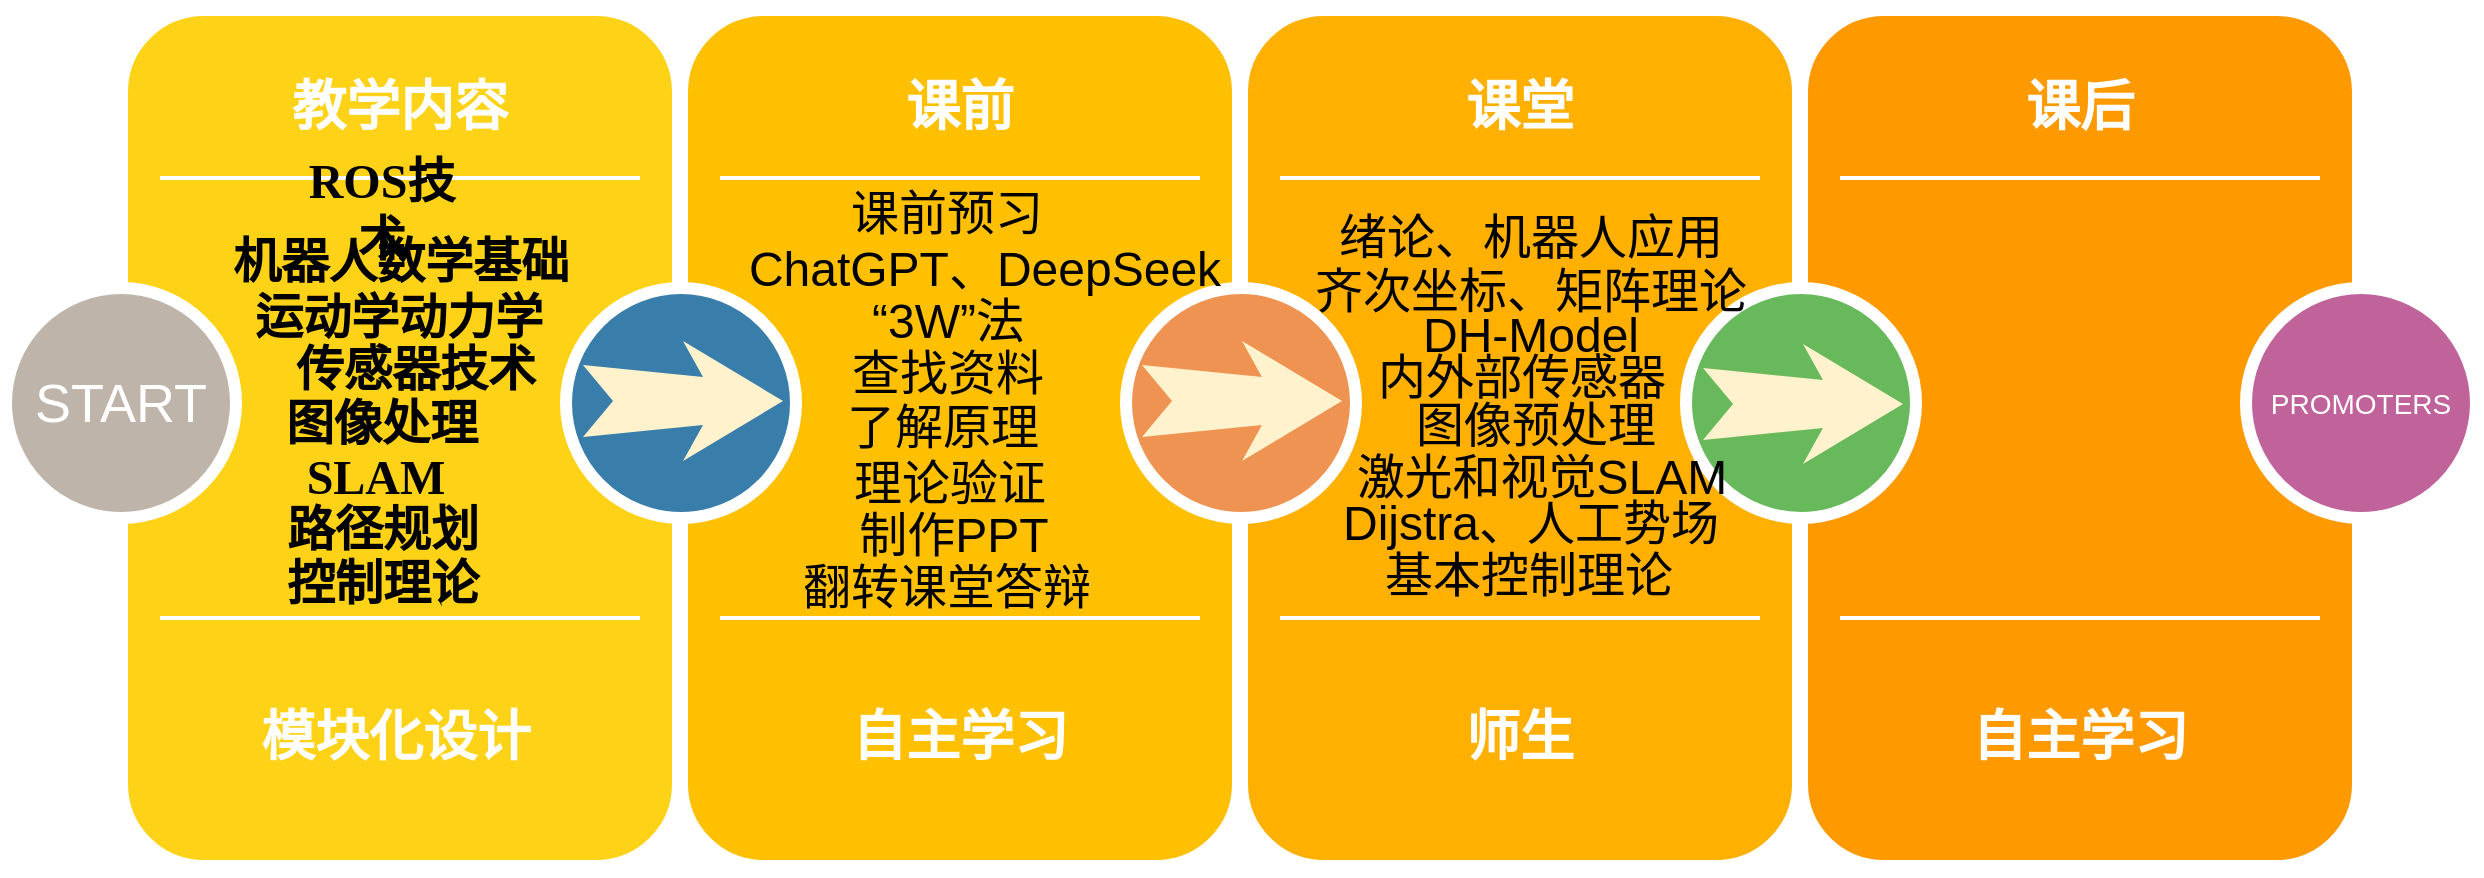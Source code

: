 <mxfile version="26.0.14">
  <diagram name="Page-1" id="12e1b939-464a-85fe-373e-61e167be1490">
    <mxGraphModel dx="1360" dy="786" grid="1" gridSize="10" guides="1" tooltips="1" connect="1" arrows="1" fold="1" page="1" pageScale="1.5" pageWidth="1169" pageHeight="826" background="none" math="0" shadow="0">
      <root>
        <mxCell id="0" />
        <mxCell id="1" parent="0" />
        <mxCell id="60da8b9f42644d3a-2" value="" style="whiteSpace=wrap;html=1;rounded=1;shadow=0;strokeWidth=8;fontSize=20;align=center;fillColor=#FED217;strokeColor=#FFFFFF;" parent="1" vertex="1">
          <mxGeometry x="316" y="405" width="280" height="430" as="geometry" />
        </mxCell>
        <mxCell id="60da8b9f42644d3a-3" value="教学内容" style="text;html=1;strokeColor=none;fillColor=none;align=center;verticalAlign=middle;whiteSpace=wrap;rounded=0;shadow=0;fontSize=27;fontColor=#FFFFFF;fontStyle=1" parent="1" vertex="1">
          <mxGeometry x="316" y="425" width="280" height="60" as="geometry" />
        </mxCell>
        <mxCell id="60da8b9f42644d3a-4" value="模块化设计" style="text;html=1;strokeColor=none;fillColor=none;align=center;verticalAlign=middle;whiteSpace=wrap;rounded=0;shadow=0;fontSize=27;fontColor=#FFFFFF;fontFamily=Helvetica;fontStyle=1;" parent="1" vertex="1">
          <mxGeometry x="374" y="742.5" width="160" height="55" as="geometry" />
        </mxCell>
        <mxCell id="60da8b9f42644d3a-6" value="" style="line;strokeWidth=2;html=1;rounded=0;shadow=0;fontSize=27;align=center;fillColor=none;strokeColor=#FFFFFF;" parent="1" vertex="1">
          <mxGeometry x="336" y="485" width="240" height="10" as="geometry" />
        </mxCell>
        <mxCell id="60da8b9f42644d3a-7" value="" style="line;strokeWidth=2;html=1;rounded=0;shadow=0;fontSize=27;align=center;fillColor=none;strokeColor=#FFFFFF;" parent="1" vertex="1">
          <mxGeometry x="336" y="705" width="240" height="10" as="geometry" />
        </mxCell>
        <mxCell id="60da8b9f42644d3a-8" value="START" style="ellipse;whiteSpace=wrap;html=1;rounded=0;shadow=0;strokeWidth=6;fontSize=27;align=center;fillColor=#BFB4A9;strokeColor=#FFFFFF;fontColor=#FFFFFF;" parent="1" vertex="1">
          <mxGeometry x="259" y="545" width="115" height="115" as="geometry" />
        </mxCell>
        <mxCell id="60da8b9f42644d3a-17" value="" style="whiteSpace=wrap;html=1;rounded=1;shadow=0;strokeWidth=8;fontSize=20;align=center;fillColor=#FFC001;strokeColor=#FFFFFF;" parent="1" vertex="1">
          <mxGeometry x="596" y="405" width="280" height="430" as="geometry" />
        </mxCell>
        <mxCell id="60da8b9f42644d3a-18" value="课前" style="text;html=1;strokeColor=none;fillColor=none;align=center;verticalAlign=middle;whiteSpace=wrap;rounded=0;shadow=0;fontSize=27;fontColor=#FFFFFF;fontStyle=1;fontFamily=Helvetica;" parent="1" vertex="1">
          <mxGeometry x="596" y="425" width="280" height="60" as="geometry" />
        </mxCell>
        <mxCell id="60da8b9f42644d3a-19" value="自主学习" style="text;html=1;strokeColor=none;fillColor=none;align=center;verticalAlign=middle;whiteSpace=wrap;rounded=0;shadow=0;fontSize=27;fontColor=#FFFFFF;fontFamily=Helvetica;fontStyle=1;" parent="1" vertex="1">
          <mxGeometry x="596" y="725" width="280" height="90" as="geometry" />
        </mxCell>
        <mxCell id="60da8b9f42644d3a-20" value="" style="line;strokeWidth=2;html=1;rounded=0;shadow=0;fontSize=27;align=center;fillColor=none;strokeColor=#FFFFFF;" parent="1" vertex="1">
          <mxGeometry x="616" y="485" width="240" height="10" as="geometry" />
        </mxCell>
        <mxCell id="60da8b9f42644d3a-21" value="" style="line;strokeWidth=2;html=1;rounded=0;shadow=0;fontSize=27;align=center;fillColor=none;strokeColor=#FFFFFF;" parent="1" vertex="1">
          <mxGeometry x="616" y="705" width="240" height="10" as="geometry" />
        </mxCell>
        <mxCell id="60da8b9f42644d3a-22" value="" style="ellipse;whiteSpace=wrap;html=1;rounded=0;shadow=0;strokeWidth=6;fontSize=14;align=center;fillColor=#397DAA;strokeColor=#FFFFFF;fontColor=#FFFFFF;" parent="1" vertex="1">
          <mxGeometry x="539" y="545" width="115" height="115" as="geometry" />
        </mxCell>
        <mxCell id="60da8b9f42644d3a-24" value="" style="whiteSpace=wrap;html=1;rounded=1;shadow=0;strokeWidth=8;fontSize=20;align=center;fillColor=#FFB001;strokeColor=#FFFFFF;" parent="1" vertex="1">
          <mxGeometry x="876" y="405" width="280" height="430" as="geometry" />
        </mxCell>
        <mxCell id="60da8b9f42644d3a-25" value="课堂" style="text;html=1;strokeColor=none;fillColor=none;align=center;verticalAlign=middle;whiteSpace=wrap;rounded=0;shadow=0;fontSize=27;fontColor=#FFFFFF;fontStyle=1;fontFamily=Helvetica;" parent="1" vertex="1">
          <mxGeometry x="876" y="425" width="280" height="60" as="geometry" />
        </mxCell>
        <mxCell id="60da8b9f42644d3a-26" value="&lt;div&gt;师生&lt;/div&gt;" style="text;html=1;strokeColor=none;fillColor=none;align=center;verticalAlign=middle;whiteSpace=wrap;rounded=0;shadow=0;fontSize=27;fontColor=#FFFFFF;fontFamily=Helvetica;fontStyle=1;" parent="1" vertex="1">
          <mxGeometry x="876" y="725" width="280" height="90" as="geometry" />
        </mxCell>
        <mxCell id="60da8b9f42644d3a-27" value="" style="line;strokeWidth=2;html=1;rounded=0;shadow=0;fontSize=27;align=center;fillColor=none;strokeColor=#FFFFFF;" parent="1" vertex="1">
          <mxGeometry x="896" y="485" width="240" height="10" as="geometry" />
        </mxCell>
        <mxCell id="60da8b9f42644d3a-28" value="" style="line;strokeWidth=2;html=1;rounded=0;shadow=0;fontSize=27;align=center;fillColor=none;strokeColor=#FFFFFF;" parent="1" vertex="1">
          <mxGeometry x="896" y="705" width="240" height="10" as="geometry" />
        </mxCell>
        <mxCell id="60da8b9f42644d3a-29" value="" style="ellipse;whiteSpace=wrap;html=1;rounded=0;shadow=0;strokeWidth=6;fontSize=14;align=center;fillColor=#EF9353;strokeColor=#FFFFFF;fontColor=#FFFFFF;" parent="1" vertex="1">
          <mxGeometry x="819" y="545" width="115" height="115" as="geometry" />
        </mxCell>
        <mxCell id="60da8b9f42644d3a-30" value="" style="html=1;shadow=0;dashed=0;align=center;verticalAlign=middle;shape=mxgraph.arrows2.stylisedArrow;dy=0.6;dx=40;notch=15;feather=0.4;rounded=0;strokeWidth=1;fontSize=27;strokeColor=none;fillColor=#fff2cc;" parent="1" vertex="1">
          <mxGeometry x="547.5" y="571.5" width="100" height="60" as="geometry" />
        </mxCell>
        <mxCell id="60da8b9f42644d3a-31" value="" style="whiteSpace=wrap;html=1;rounded=1;shadow=0;strokeWidth=8;fontSize=20;align=center;fillColor=#FE9900;strokeColor=#FFFFFF;" parent="1" vertex="1">
          <mxGeometry x="1156" y="405" width="280" height="430" as="geometry" />
        </mxCell>
        <mxCell id="60da8b9f42644d3a-32" value="课后" style="text;html=1;strokeColor=none;fillColor=none;align=center;verticalAlign=middle;whiteSpace=wrap;rounded=0;shadow=0;fontSize=27;fontColor=#FFFFFF;fontStyle=1;fontFamily=Helvetica;" parent="1" vertex="1">
          <mxGeometry x="1156" y="425" width="280" height="60" as="geometry" />
        </mxCell>
        <mxCell id="60da8b9f42644d3a-34" value="" style="line;strokeWidth=2;html=1;rounded=0;shadow=0;fontSize=27;align=center;fillColor=none;strokeColor=#FFFFFF;" parent="1" vertex="1">
          <mxGeometry x="1176" y="485" width="240" height="10" as="geometry" />
        </mxCell>
        <mxCell id="60da8b9f42644d3a-35" value="" style="line;strokeWidth=2;html=1;rounded=0;shadow=0;fontSize=27;align=center;fillColor=none;strokeColor=#FFFFFF;" parent="1" vertex="1">
          <mxGeometry x="1176" y="705" width="240" height="10" as="geometry" />
        </mxCell>
        <mxCell id="60da8b9f42644d3a-36" value="" style="ellipse;whiteSpace=wrap;html=1;rounded=0;shadow=0;strokeWidth=6;fontSize=14;align=center;fillColor=#68B85C;strokeColor=#FFFFFF;fontColor=#FFFFFF;" parent="1" vertex="1">
          <mxGeometry x="1099" y="545" width="115" height="115" as="geometry" />
        </mxCell>
        <mxCell id="60da8b9f42644d3a-37" value="" style="html=1;shadow=0;dashed=0;align=center;verticalAlign=middle;shape=mxgraph.arrows2.stylisedArrow;dy=0.6;dx=40;notch=15;feather=0.4;rounded=0;strokeWidth=1;fontSize=27;strokeColor=none;fillColor=#fff2cc;" parent="1" vertex="1">
          <mxGeometry x="1107.5" y="573" width="100" height="60" as="geometry" />
        </mxCell>
        <mxCell id="60da8b9f42644d3a-38" value="PROMOTERS" style="ellipse;whiteSpace=wrap;html=1;rounded=0;shadow=0;strokeWidth=6;fontSize=14;align=center;fillColor=#BF639A;strokeColor=#FFFFFF;fontColor=#FFFFFF;" parent="1" vertex="1">
          <mxGeometry x="1379" y="545" width="115" height="115" as="geometry" />
        </mxCell>
        <mxCell id="tgMOHPeQEeQDc_9SaDGB-15" value="自主学习" style="text;html=1;strokeColor=none;fillColor=none;align=center;verticalAlign=middle;whiteSpace=wrap;rounded=0;shadow=0;fontSize=27;fontColor=#FFFFFF;fontFamily=Helvetica;fontStyle=1;" vertex="1" parent="1">
          <mxGeometry x="1156" y="725" width="280" height="90" as="geometry" />
        </mxCell>
        <mxCell id="tgMOHPeQEeQDc_9SaDGB-16" value="" style="html=1;shadow=0;dashed=0;align=center;verticalAlign=middle;shape=mxgraph.arrows2.stylisedArrow;dy=0.6;dx=40;notch=15;feather=0.4;rounded=0;strokeWidth=1;fontSize=27;strokeColor=none;fillColor=#fff2cc;" vertex="1" parent="1">
          <mxGeometry x="827" y="571.5" width="100" height="60" as="geometry" />
        </mxCell>
        <mxCell id="tgMOHPeQEeQDc_9SaDGB-37" value="" style="group" vertex="1" connectable="0" parent="1">
          <mxGeometry x="360.5" y="495.5" width="191" height="215" as="geometry" />
        </mxCell>
        <mxCell id="tgMOHPeQEeQDc_9SaDGB-3" value="&lt;span style=&quot;font-family: 宋体; text-align: justify;&quot;&gt;ROS技术&lt;/span&gt;" style="rounded=0;whiteSpace=wrap;html=1;fontSize=24;strokeColor=none;rotation=0;opacity=0;fontStyle=1" vertex="1" parent="tgMOHPeQEeQDc_9SaDGB-37">
          <mxGeometry x="37.768" width="98.198" height="20" as="geometry" />
        </mxCell>
        <mxCell id="tgMOHPeQEeQDc_9SaDGB-4" value="&lt;span style=&quot;font-family: 宋体; text-align: justify;&quot;&gt;机器人&lt;/span&gt;&lt;span style=&quot;font-family: 宋体; text-align: justify; background-color: transparent; color: light-dark(rgb(0, 0, 0), rgb(255, 255, 255));&quot;&gt;数学基础&lt;/span&gt;" style="rounded=0;whiteSpace=wrap;html=1;fontSize=24;strokeColor=none;opacity=0;fontStyle=1" vertex="1" parent="tgMOHPeQEeQDc_9SaDGB-37">
          <mxGeometry y="9" width="191" height="55" as="geometry" />
        </mxCell>
        <mxCell id="tgMOHPeQEeQDc_9SaDGB-5" value="&lt;span style=&quot;font-family: 宋体; text-align: justify;&quot;&gt;运动学&lt;/span&gt;&lt;span style=&quot;font-family: 宋体; text-align: justify; background-color: transparent; color: light-dark(rgb(0, 0, 0), rgb(255, 255, 255));&quot;&gt;动力学&lt;/span&gt;" style="rounded=0;whiteSpace=wrap;html=1;fontSize=24;strokeColor=none;opacity=0;fontStyle=1" vertex="1" parent="tgMOHPeQEeQDc_9SaDGB-37">
          <mxGeometry x="11.87" y="44" width="167.26" height="40" as="geometry" />
        </mxCell>
        <mxCell id="tgMOHPeQEeQDc_9SaDGB-6" value="&lt;span style=&quot;font-family: 宋体; text-align: justify;&quot;&gt;传感器技术&lt;/span&gt;" style="rounded=0;whiteSpace=wrap;html=1;fontSize=24;strokeColor=none;rotation=0;opacity=0;fontStyle=1" vertex="1" parent="tgMOHPeQEeQDc_9SaDGB-37">
          <mxGeometry x="33.992" y="81" width="139.743" height="19.31" as="geometry" />
        </mxCell>
        <mxCell id="tgMOHPeQEeQDc_9SaDGB-7" value="&lt;span style=&quot;font-family: 宋体; text-align: justify;&quot;&gt;图像处理&lt;/span&gt;" style="rounded=0;whiteSpace=wrap;html=1;fontSize=24;strokeColor=none;rotation=0;opacity=0;fontStyle=1" vertex="1" parent="tgMOHPeQEeQDc_9SaDGB-37">
          <mxGeometry x="32.912" y="100" width="107.91" height="35" as="geometry" />
        </mxCell>
        <mxCell id="tgMOHPeQEeQDc_9SaDGB-8" value="&lt;span style=&quot;font-family: 宋体; text-align: justify;&quot;&gt;路径规划&lt;/span&gt;" style="rounded=0;whiteSpace=wrap;html=1;fontSize=24;strokeColor=none;opacity=0;fontStyle=1" vertex="1" parent="tgMOHPeQEeQDc_9SaDGB-37">
          <mxGeometry x="32.912" y="158" width="108.989" height="25" as="geometry" />
        </mxCell>
        <mxCell id="tgMOHPeQEeQDc_9SaDGB-9" value="&lt;span style=&quot;font-family: 宋体; text-align: justify;&quot;&gt;控制理论&lt;/span&gt;" style="rounded=0;whiteSpace=wrap;html=1;fontSize=24;strokeColor=none;rotation=0;opacity=0;fontStyle=1" vertex="1" parent="tgMOHPeQEeQDc_9SaDGB-37">
          <mxGeometry x="33.992" y="180" width="106.831" height="35" as="geometry" />
        </mxCell>
        <mxCell id="tgMOHPeQEeQDc_9SaDGB-10" value="&lt;span style=&quot;font-family: 宋体; text-align: justify;&quot;&gt;SLAM&lt;/span&gt;" style="rounded=0;whiteSpace=wrap;html=1;fontSize=24;strokeColor=none;opacity=0;fontStyle=1" vertex="1" parent="tgMOHPeQEeQDc_9SaDGB-37">
          <mxGeometry x="37.768" y="134" width="91.723" height="20" as="geometry" />
        </mxCell>
        <mxCell id="tgMOHPeQEeQDc_9SaDGB-38" value="" style="group" vertex="1" connectable="0" parent="1">
          <mxGeometry x="628" y="488" width="241" height="228" as="geometry" />
        </mxCell>
        <mxCell id="tgMOHPeQEeQDc_9SaDGB-17" value="课前预习" style="text;html=1;align=center;verticalAlign=middle;whiteSpace=wrap;rounded=0;fontSize=24;rotation=0;direction=west;fontStyle=0" vertex="1" parent="tgMOHPeQEeQDc_9SaDGB-38">
          <mxGeometry x="49" width="105" height="40" as="geometry" />
        </mxCell>
        <mxCell id="tgMOHPeQEeQDc_9SaDGB-18" value="ChatGPT、DeepSeek" style="text;html=1;align=center;verticalAlign=middle;whiteSpace=wrap;rounded=0;rotation=0;fontSize=24;direction=west;" vertex="1" parent="tgMOHPeQEeQDc_9SaDGB-38">
          <mxGeometry y="10" width="241" height="75" as="geometry" />
        </mxCell>
        <mxCell id="tgMOHPeQEeQDc_9SaDGB-19" value="“3W”法" style="text;html=1;align=center;verticalAlign=middle;whiteSpace=wrap;rounded=0;rotation=0;fontSize=24;direction=west;fontStyle=0" vertex="1" parent="tgMOHPeQEeQDc_9SaDGB-38">
          <mxGeometry x="23.5" y="56" width="156" height="36" as="geometry" />
        </mxCell>
        <mxCell id="tgMOHPeQEeQDc_9SaDGB-20" value="翻转课堂答辩" style="text;html=1;align=center;verticalAlign=middle;whiteSpace=wrap;rounded=0;fontSize=24;rotation=0;direction=west;fontStyle=0" vertex="1" parent="tgMOHPeQEeQDc_9SaDGB-38">
          <mxGeometry x="22.14" y="186" width="158.72" height="42" as="geometry" />
        </mxCell>
        <mxCell id="tgMOHPeQEeQDc_9SaDGB-21" value="了解原理" style="text;html=1;align=center;verticalAlign=middle;whiteSpace=wrap;rounded=0;fontSize=24;rotation=0;direction=west;fontStyle=0" vertex="1" parent="tgMOHPeQEeQDc_9SaDGB-38">
          <mxGeometry x="46.5" y="110" width="105" height="34" as="geometry" />
        </mxCell>
        <mxCell id="tgMOHPeQEeQDc_9SaDGB-22" value="理论验证" style="text;html=1;align=center;verticalAlign=middle;whiteSpace=wrap;rounded=0;fontSize=24;rotation=0;direction=west;fontStyle=0" vertex="1" parent="tgMOHPeQEeQDc_9SaDGB-38">
          <mxGeometry x="53" y="127" width="100" height="56" as="geometry" />
        </mxCell>
        <mxCell id="tgMOHPeQEeQDc_9SaDGB-23" value="查找资料" style="text;html=1;align=center;verticalAlign=middle;whiteSpace=wrap;rounded=0;fontSize=24;rotation=0;direction=west;fontStyle=0" vertex="1" parent="tgMOHPeQEeQDc_9SaDGB-38">
          <mxGeometry x="51.5" y="85" width="100" height="30" as="geometry" />
        </mxCell>
        <mxCell id="tgMOHPeQEeQDc_9SaDGB-24" value="制作PPT" style="text;html=1;align=center;verticalAlign=middle;whiteSpace=wrap;rounded=0;fontSize=24;rotation=0;direction=west;fontStyle=0" vertex="1" parent="tgMOHPeQEeQDc_9SaDGB-38">
          <mxGeometry x="29.5" y="166" width="150" height="30" as="geometry" />
        </mxCell>
        <mxCell id="tgMOHPeQEeQDc_9SaDGB-39" value="" style="group" vertex="1" connectable="0" parent="1">
          <mxGeometry x="876" y="504.5" width="291" height="206" as="geometry" />
        </mxCell>
        <mxCell id="tgMOHPeQEeQDc_9SaDGB-28" value="绪论、机器人应用" style="text;html=1;align=center;verticalAlign=middle;whiteSpace=wrap;rounded=0;fontSize=24;rotation=0;" vertex="1" parent="tgMOHPeQEeQDc_9SaDGB-39">
          <mxGeometry x="44.25" width="202.5" height="30" as="geometry" />
        </mxCell>
        <mxCell id="tgMOHPeQEeQDc_9SaDGB-29" value="齐次坐标、矩阵理论" style="text;html=1;align=center;verticalAlign=middle;whiteSpace=wrap;rounded=0;fontSize=24;rotation=0;" vertex="1" parent="tgMOHPeQEeQDc_9SaDGB-39">
          <mxGeometry x="31.25" y="27.5" width="228.5" height="30" as="geometry" />
        </mxCell>
        <mxCell id="tgMOHPeQEeQDc_9SaDGB-30" value="DH-Model" style="text;html=1;align=center;verticalAlign=middle;whiteSpace=wrap;rounded=0;fontSize=24;rotation=0;" vertex="1" parent="tgMOHPeQEeQDc_9SaDGB-39">
          <mxGeometry x="11" y="49" width="269" height="30" as="geometry" />
        </mxCell>
        <mxCell id="tgMOHPeQEeQDc_9SaDGB-31" value="内外部传感器" style="text;html=1;align=center;verticalAlign=middle;whiteSpace=wrap;rounded=0;fontSize=24;rotation=0;" vertex="1" parent="tgMOHPeQEeQDc_9SaDGB-39">
          <mxGeometry x="44.25" y="63.15" width="194" height="45" as="geometry" />
        </mxCell>
        <mxCell id="tgMOHPeQEeQDc_9SaDGB-32" value="图像预处理" style="text;html=1;align=center;verticalAlign=middle;whiteSpace=wrap;rounded=0;fontSize=24;rotation=0;" vertex="1" parent="tgMOHPeQEeQDc_9SaDGB-39">
          <mxGeometry x="44.25" y="87" width="208" height="45" as="geometry" />
        </mxCell>
        <mxCell id="tgMOHPeQEeQDc_9SaDGB-33" value="激光和视觉SLAM" style="text;html=1;align=center;verticalAlign=middle;whiteSpace=wrap;rounded=0;fontSize=24;rotation=0;" vertex="1" parent="tgMOHPeQEeQDc_9SaDGB-39">
          <mxGeometry x="28.75" y="119" width="244" height="32" as="geometry" />
        </mxCell>
        <mxCell id="tgMOHPeQEeQDc_9SaDGB-34" value="Dijstra、人工势场" style="text;html=1;align=center;verticalAlign=middle;whiteSpace=wrap;rounded=0;fontSize=24;rotation=0;" vertex="1" parent="tgMOHPeQEeQDc_9SaDGB-39">
          <mxGeometry x="31.25" y="150" width="229" height="16" as="geometry" />
        </mxCell>
        <mxCell id="tgMOHPeQEeQDc_9SaDGB-35" value="基本控制理论" style="text;html=1;align=center;verticalAlign=middle;whiteSpace=wrap;rounded=0;fontSize=24;rotation=0;" vertex="1" parent="tgMOHPeQEeQDc_9SaDGB-39">
          <mxGeometry x="-1" y="162" width="291" height="45" as="geometry" />
        </mxCell>
      </root>
    </mxGraphModel>
  </diagram>
</mxfile>
